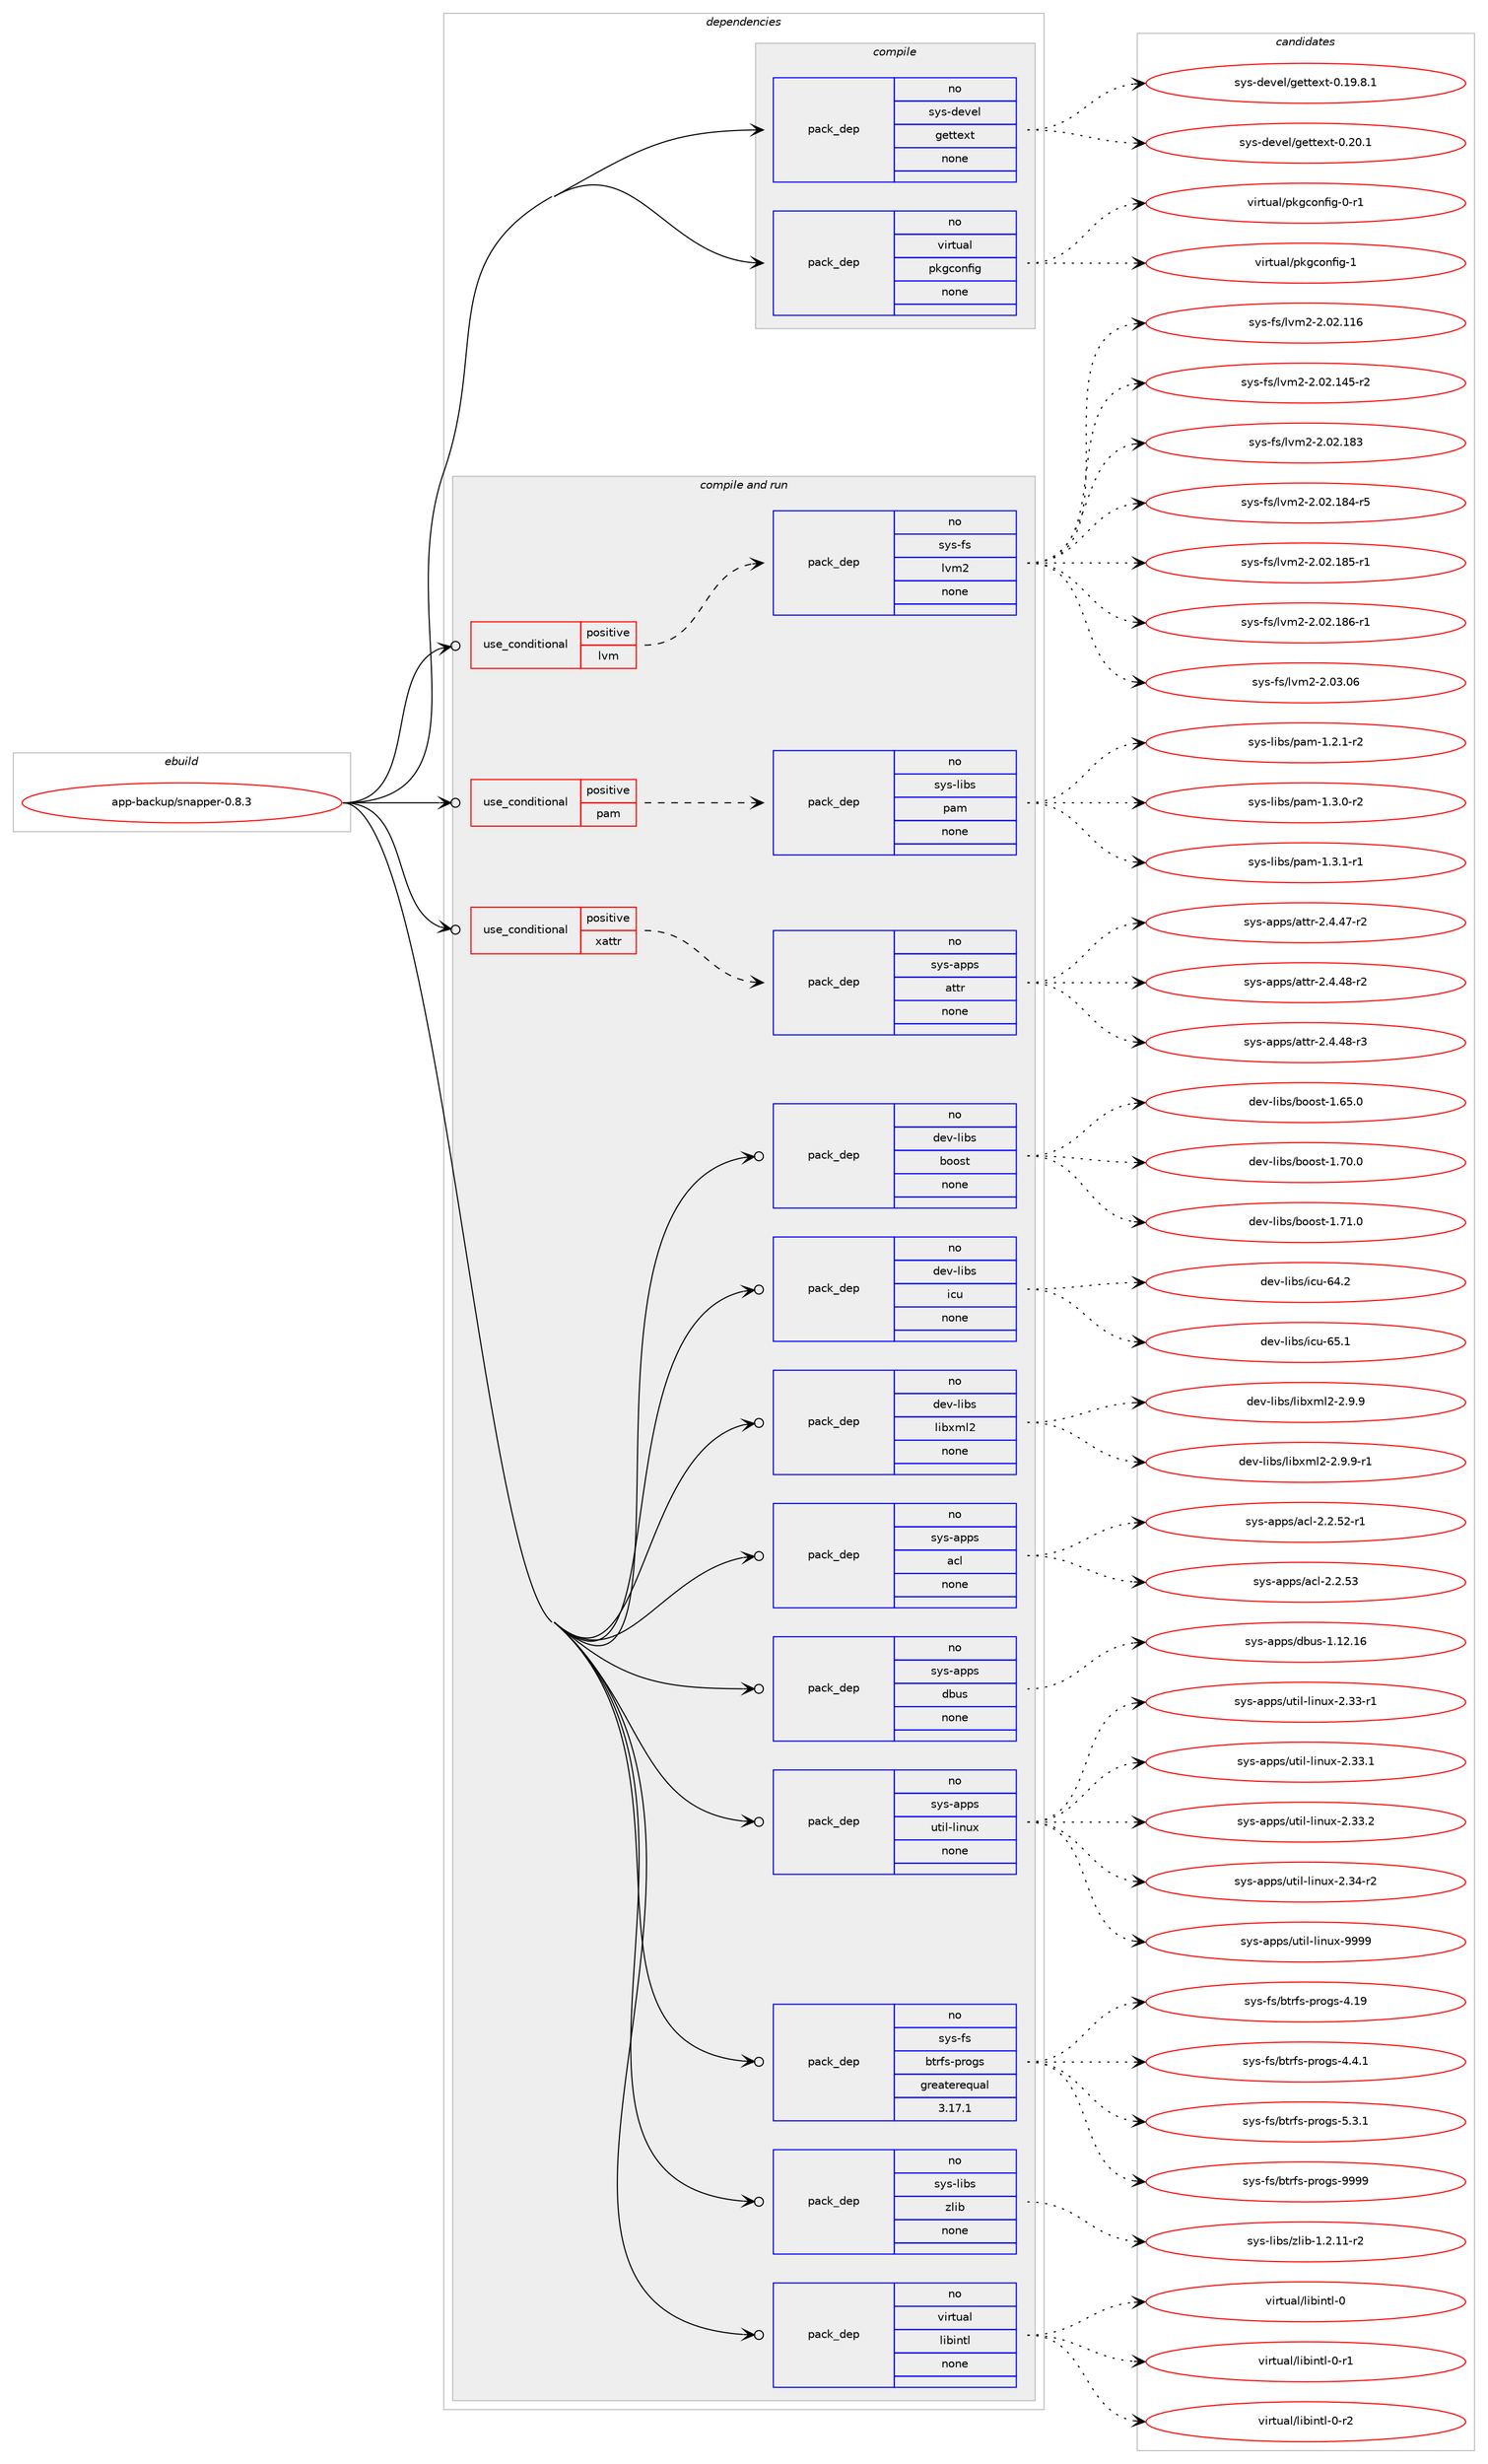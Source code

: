 digraph prolog {

# *************
# Graph options
# *************

newrank=true;
concentrate=true;
compound=true;
graph [rankdir=LR,fontname=Helvetica,fontsize=10,ranksep=1.5];#, ranksep=2.5, nodesep=0.2];
edge  [arrowhead=vee];
node  [fontname=Helvetica,fontsize=10];

# **********
# The ebuild
# **********

subgraph cluster_leftcol {
color=gray;
rank=same;
label=<<i>ebuild</i>>;
id [label="app-backup/snapper-0.8.3", color=red, width=4, href="../app-backup/snapper-0.8.3.svg"];
}

# ****************
# The dependencies
# ****************

subgraph cluster_midcol {
color=gray;
label=<<i>dependencies</i>>;
subgraph cluster_compile {
fillcolor="#eeeeee";
style=filled;
label=<<i>compile</i>>;
subgraph pack353163 {
dependency475212 [label=<<TABLE BORDER="0" CELLBORDER="1" CELLSPACING="0" CELLPADDING="4" WIDTH="220"><TR><TD ROWSPAN="6" CELLPADDING="30">pack_dep</TD></TR><TR><TD WIDTH="110">no</TD></TR><TR><TD>sys-devel</TD></TR><TR><TD>gettext</TD></TR><TR><TD>none</TD></TR><TR><TD></TD></TR></TABLE>>, shape=none, color=blue];
}
id:e -> dependency475212:w [weight=20,style="solid",arrowhead="vee"];
subgraph pack353164 {
dependency475213 [label=<<TABLE BORDER="0" CELLBORDER="1" CELLSPACING="0" CELLPADDING="4" WIDTH="220"><TR><TD ROWSPAN="6" CELLPADDING="30">pack_dep</TD></TR><TR><TD WIDTH="110">no</TD></TR><TR><TD>virtual</TD></TR><TR><TD>pkgconfig</TD></TR><TR><TD>none</TD></TR><TR><TD></TD></TR></TABLE>>, shape=none, color=blue];
}
id:e -> dependency475213:w [weight=20,style="solid",arrowhead="vee"];
}
subgraph cluster_compileandrun {
fillcolor="#eeeeee";
style=filled;
label=<<i>compile and run</i>>;
subgraph cond113422 {
dependency475214 [label=<<TABLE BORDER="0" CELLBORDER="1" CELLSPACING="0" CELLPADDING="4"><TR><TD ROWSPAN="3" CELLPADDING="10">use_conditional</TD></TR><TR><TD>positive</TD></TR><TR><TD>lvm</TD></TR></TABLE>>, shape=none, color=red];
subgraph pack353165 {
dependency475215 [label=<<TABLE BORDER="0" CELLBORDER="1" CELLSPACING="0" CELLPADDING="4" WIDTH="220"><TR><TD ROWSPAN="6" CELLPADDING="30">pack_dep</TD></TR><TR><TD WIDTH="110">no</TD></TR><TR><TD>sys-fs</TD></TR><TR><TD>lvm2</TD></TR><TR><TD>none</TD></TR><TR><TD></TD></TR></TABLE>>, shape=none, color=blue];
}
dependency475214:e -> dependency475215:w [weight=20,style="dashed",arrowhead="vee"];
}
id:e -> dependency475214:w [weight=20,style="solid",arrowhead="odotvee"];
subgraph cond113423 {
dependency475216 [label=<<TABLE BORDER="0" CELLBORDER="1" CELLSPACING="0" CELLPADDING="4"><TR><TD ROWSPAN="3" CELLPADDING="10">use_conditional</TD></TR><TR><TD>positive</TD></TR><TR><TD>pam</TD></TR></TABLE>>, shape=none, color=red];
subgraph pack353166 {
dependency475217 [label=<<TABLE BORDER="0" CELLBORDER="1" CELLSPACING="0" CELLPADDING="4" WIDTH="220"><TR><TD ROWSPAN="6" CELLPADDING="30">pack_dep</TD></TR><TR><TD WIDTH="110">no</TD></TR><TR><TD>sys-libs</TD></TR><TR><TD>pam</TD></TR><TR><TD>none</TD></TR><TR><TD></TD></TR></TABLE>>, shape=none, color=blue];
}
dependency475216:e -> dependency475217:w [weight=20,style="dashed",arrowhead="vee"];
}
id:e -> dependency475216:w [weight=20,style="solid",arrowhead="odotvee"];
subgraph cond113424 {
dependency475218 [label=<<TABLE BORDER="0" CELLBORDER="1" CELLSPACING="0" CELLPADDING="4"><TR><TD ROWSPAN="3" CELLPADDING="10">use_conditional</TD></TR><TR><TD>positive</TD></TR><TR><TD>xattr</TD></TR></TABLE>>, shape=none, color=red];
subgraph pack353167 {
dependency475219 [label=<<TABLE BORDER="0" CELLBORDER="1" CELLSPACING="0" CELLPADDING="4" WIDTH="220"><TR><TD ROWSPAN="6" CELLPADDING="30">pack_dep</TD></TR><TR><TD WIDTH="110">no</TD></TR><TR><TD>sys-apps</TD></TR><TR><TD>attr</TD></TR><TR><TD>none</TD></TR><TR><TD></TD></TR></TABLE>>, shape=none, color=blue];
}
dependency475218:e -> dependency475219:w [weight=20,style="dashed",arrowhead="vee"];
}
id:e -> dependency475218:w [weight=20,style="solid",arrowhead="odotvee"];
subgraph pack353168 {
dependency475220 [label=<<TABLE BORDER="0" CELLBORDER="1" CELLSPACING="0" CELLPADDING="4" WIDTH="220"><TR><TD ROWSPAN="6" CELLPADDING="30">pack_dep</TD></TR><TR><TD WIDTH="110">no</TD></TR><TR><TD>dev-libs</TD></TR><TR><TD>boost</TD></TR><TR><TD>none</TD></TR><TR><TD></TD></TR></TABLE>>, shape=none, color=blue];
}
id:e -> dependency475220:w [weight=20,style="solid",arrowhead="odotvee"];
subgraph pack353169 {
dependency475221 [label=<<TABLE BORDER="0" CELLBORDER="1" CELLSPACING="0" CELLPADDING="4" WIDTH="220"><TR><TD ROWSPAN="6" CELLPADDING="30">pack_dep</TD></TR><TR><TD WIDTH="110">no</TD></TR><TR><TD>dev-libs</TD></TR><TR><TD>icu</TD></TR><TR><TD>none</TD></TR><TR><TD></TD></TR></TABLE>>, shape=none, color=blue];
}
id:e -> dependency475221:w [weight=20,style="solid",arrowhead="odotvee"];
subgraph pack353170 {
dependency475222 [label=<<TABLE BORDER="0" CELLBORDER="1" CELLSPACING="0" CELLPADDING="4" WIDTH="220"><TR><TD ROWSPAN="6" CELLPADDING="30">pack_dep</TD></TR><TR><TD WIDTH="110">no</TD></TR><TR><TD>dev-libs</TD></TR><TR><TD>libxml2</TD></TR><TR><TD>none</TD></TR><TR><TD></TD></TR></TABLE>>, shape=none, color=blue];
}
id:e -> dependency475222:w [weight=20,style="solid",arrowhead="odotvee"];
subgraph pack353171 {
dependency475223 [label=<<TABLE BORDER="0" CELLBORDER="1" CELLSPACING="0" CELLPADDING="4" WIDTH="220"><TR><TD ROWSPAN="6" CELLPADDING="30">pack_dep</TD></TR><TR><TD WIDTH="110">no</TD></TR><TR><TD>sys-apps</TD></TR><TR><TD>acl</TD></TR><TR><TD>none</TD></TR><TR><TD></TD></TR></TABLE>>, shape=none, color=blue];
}
id:e -> dependency475223:w [weight=20,style="solid",arrowhead="odotvee"];
subgraph pack353172 {
dependency475224 [label=<<TABLE BORDER="0" CELLBORDER="1" CELLSPACING="0" CELLPADDING="4" WIDTH="220"><TR><TD ROWSPAN="6" CELLPADDING="30">pack_dep</TD></TR><TR><TD WIDTH="110">no</TD></TR><TR><TD>sys-apps</TD></TR><TR><TD>dbus</TD></TR><TR><TD>none</TD></TR><TR><TD></TD></TR></TABLE>>, shape=none, color=blue];
}
id:e -> dependency475224:w [weight=20,style="solid",arrowhead="odotvee"];
subgraph pack353173 {
dependency475225 [label=<<TABLE BORDER="0" CELLBORDER="1" CELLSPACING="0" CELLPADDING="4" WIDTH="220"><TR><TD ROWSPAN="6" CELLPADDING="30">pack_dep</TD></TR><TR><TD WIDTH="110">no</TD></TR><TR><TD>sys-apps</TD></TR><TR><TD>util-linux</TD></TR><TR><TD>none</TD></TR><TR><TD></TD></TR></TABLE>>, shape=none, color=blue];
}
id:e -> dependency475225:w [weight=20,style="solid",arrowhead="odotvee"];
subgraph pack353174 {
dependency475226 [label=<<TABLE BORDER="0" CELLBORDER="1" CELLSPACING="0" CELLPADDING="4" WIDTH="220"><TR><TD ROWSPAN="6" CELLPADDING="30">pack_dep</TD></TR><TR><TD WIDTH="110">no</TD></TR><TR><TD>sys-fs</TD></TR><TR><TD>btrfs-progs</TD></TR><TR><TD>greaterequal</TD></TR><TR><TD>3.17.1</TD></TR></TABLE>>, shape=none, color=blue];
}
id:e -> dependency475226:w [weight=20,style="solid",arrowhead="odotvee"];
subgraph pack353175 {
dependency475227 [label=<<TABLE BORDER="0" CELLBORDER="1" CELLSPACING="0" CELLPADDING="4" WIDTH="220"><TR><TD ROWSPAN="6" CELLPADDING="30">pack_dep</TD></TR><TR><TD WIDTH="110">no</TD></TR><TR><TD>sys-libs</TD></TR><TR><TD>zlib</TD></TR><TR><TD>none</TD></TR><TR><TD></TD></TR></TABLE>>, shape=none, color=blue];
}
id:e -> dependency475227:w [weight=20,style="solid",arrowhead="odotvee"];
subgraph pack353176 {
dependency475228 [label=<<TABLE BORDER="0" CELLBORDER="1" CELLSPACING="0" CELLPADDING="4" WIDTH="220"><TR><TD ROWSPAN="6" CELLPADDING="30">pack_dep</TD></TR><TR><TD WIDTH="110">no</TD></TR><TR><TD>virtual</TD></TR><TR><TD>libintl</TD></TR><TR><TD>none</TD></TR><TR><TD></TD></TR></TABLE>>, shape=none, color=blue];
}
id:e -> dependency475228:w [weight=20,style="solid",arrowhead="odotvee"];
}
subgraph cluster_run {
fillcolor="#eeeeee";
style=filled;
label=<<i>run</i>>;
}
}

# **************
# The candidates
# **************

subgraph cluster_choices {
rank=same;
color=gray;
label=<<i>candidates</i>>;

subgraph choice353163 {
color=black;
nodesep=1;
choice1151211154510010111810110847103101116116101120116454846495746564649 [label="sys-devel/gettext-0.19.8.1", color=red, width=4,href="../sys-devel/gettext-0.19.8.1.svg"];
choice115121115451001011181011084710310111611610112011645484650484649 [label="sys-devel/gettext-0.20.1", color=red, width=4,href="../sys-devel/gettext-0.20.1.svg"];
dependency475212:e -> choice1151211154510010111810110847103101116116101120116454846495746564649:w [style=dotted,weight="100"];
dependency475212:e -> choice115121115451001011181011084710310111611610112011645484650484649:w [style=dotted,weight="100"];
}
subgraph choice353164 {
color=black;
nodesep=1;
choice11810511411611797108471121071039911111010210510345484511449 [label="virtual/pkgconfig-0-r1", color=red, width=4,href="../virtual/pkgconfig-0-r1.svg"];
choice1181051141161179710847112107103991111101021051034549 [label="virtual/pkgconfig-1", color=red, width=4,href="../virtual/pkgconfig-1.svg"];
dependency475213:e -> choice11810511411611797108471121071039911111010210510345484511449:w [style=dotted,weight="100"];
dependency475213:e -> choice1181051141161179710847112107103991111101021051034549:w [style=dotted,weight="100"];
}
subgraph choice353165 {
color=black;
nodesep=1;
choice115121115451021154710811810950455046485046494954 [label="sys-fs/lvm2-2.02.116", color=red, width=4,href="../sys-fs/lvm2-2.02.116.svg"];
choice1151211154510211547108118109504550464850464952534511450 [label="sys-fs/lvm2-2.02.145-r2", color=red, width=4,href="../sys-fs/lvm2-2.02.145-r2.svg"];
choice115121115451021154710811810950455046485046495651 [label="sys-fs/lvm2-2.02.183", color=red, width=4,href="../sys-fs/lvm2-2.02.183.svg"];
choice1151211154510211547108118109504550464850464956524511453 [label="sys-fs/lvm2-2.02.184-r5", color=red, width=4,href="../sys-fs/lvm2-2.02.184-r5.svg"];
choice1151211154510211547108118109504550464850464956534511449 [label="sys-fs/lvm2-2.02.185-r1", color=red, width=4,href="../sys-fs/lvm2-2.02.185-r1.svg"];
choice1151211154510211547108118109504550464850464956544511449 [label="sys-fs/lvm2-2.02.186-r1", color=red, width=4,href="../sys-fs/lvm2-2.02.186-r1.svg"];
choice1151211154510211547108118109504550464851464854 [label="sys-fs/lvm2-2.03.06", color=red, width=4,href="../sys-fs/lvm2-2.03.06.svg"];
dependency475215:e -> choice115121115451021154710811810950455046485046494954:w [style=dotted,weight="100"];
dependency475215:e -> choice1151211154510211547108118109504550464850464952534511450:w [style=dotted,weight="100"];
dependency475215:e -> choice115121115451021154710811810950455046485046495651:w [style=dotted,weight="100"];
dependency475215:e -> choice1151211154510211547108118109504550464850464956524511453:w [style=dotted,weight="100"];
dependency475215:e -> choice1151211154510211547108118109504550464850464956534511449:w [style=dotted,weight="100"];
dependency475215:e -> choice1151211154510211547108118109504550464850464956544511449:w [style=dotted,weight="100"];
dependency475215:e -> choice1151211154510211547108118109504550464851464854:w [style=dotted,weight="100"];
}
subgraph choice353166 {
color=black;
nodesep=1;
choice115121115451081059811547112971094549465046494511450 [label="sys-libs/pam-1.2.1-r2", color=red, width=4,href="../sys-libs/pam-1.2.1-r2.svg"];
choice115121115451081059811547112971094549465146484511450 [label="sys-libs/pam-1.3.0-r2", color=red, width=4,href="../sys-libs/pam-1.3.0-r2.svg"];
choice115121115451081059811547112971094549465146494511449 [label="sys-libs/pam-1.3.1-r1", color=red, width=4,href="../sys-libs/pam-1.3.1-r1.svg"];
dependency475217:e -> choice115121115451081059811547112971094549465046494511450:w [style=dotted,weight="100"];
dependency475217:e -> choice115121115451081059811547112971094549465146484511450:w [style=dotted,weight="100"];
dependency475217:e -> choice115121115451081059811547112971094549465146494511449:w [style=dotted,weight="100"];
}
subgraph choice353167 {
color=black;
nodesep=1;
choice11512111545971121121154797116116114455046524652554511450 [label="sys-apps/attr-2.4.47-r2", color=red, width=4,href="../sys-apps/attr-2.4.47-r2.svg"];
choice11512111545971121121154797116116114455046524652564511450 [label="sys-apps/attr-2.4.48-r2", color=red, width=4,href="../sys-apps/attr-2.4.48-r2.svg"];
choice11512111545971121121154797116116114455046524652564511451 [label="sys-apps/attr-2.4.48-r3", color=red, width=4,href="../sys-apps/attr-2.4.48-r3.svg"];
dependency475219:e -> choice11512111545971121121154797116116114455046524652554511450:w [style=dotted,weight="100"];
dependency475219:e -> choice11512111545971121121154797116116114455046524652564511450:w [style=dotted,weight="100"];
dependency475219:e -> choice11512111545971121121154797116116114455046524652564511451:w [style=dotted,weight="100"];
}
subgraph choice353168 {
color=black;
nodesep=1;
choice1001011184510810598115479811111111511645494654534648 [label="dev-libs/boost-1.65.0", color=red, width=4,href="../dev-libs/boost-1.65.0.svg"];
choice1001011184510810598115479811111111511645494655484648 [label="dev-libs/boost-1.70.0", color=red, width=4,href="../dev-libs/boost-1.70.0.svg"];
choice1001011184510810598115479811111111511645494655494648 [label="dev-libs/boost-1.71.0", color=red, width=4,href="../dev-libs/boost-1.71.0.svg"];
dependency475220:e -> choice1001011184510810598115479811111111511645494654534648:w [style=dotted,weight="100"];
dependency475220:e -> choice1001011184510810598115479811111111511645494655484648:w [style=dotted,weight="100"];
dependency475220:e -> choice1001011184510810598115479811111111511645494655494648:w [style=dotted,weight="100"];
}
subgraph choice353169 {
color=black;
nodesep=1;
choice100101118451081059811547105991174554524650 [label="dev-libs/icu-64.2", color=red, width=4,href="../dev-libs/icu-64.2.svg"];
choice100101118451081059811547105991174554534649 [label="dev-libs/icu-65.1", color=red, width=4,href="../dev-libs/icu-65.1.svg"];
dependency475221:e -> choice100101118451081059811547105991174554524650:w [style=dotted,weight="100"];
dependency475221:e -> choice100101118451081059811547105991174554534649:w [style=dotted,weight="100"];
}
subgraph choice353170 {
color=black;
nodesep=1;
choice1001011184510810598115471081059812010910850455046574657 [label="dev-libs/libxml2-2.9.9", color=red, width=4,href="../dev-libs/libxml2-2.9.9.svg"];
choice10010111845108105981154710810598120109108504550465746574511449 [label="dev-libs/libxml2-2.9.9-r1", color=red, width=4,href="../dev-libs/libxml2-2.9.9-r1.svg"];
dependency475222:e -> choice1001011184510810598115471081059812010910850455046574657:w [style=dotted,weight="100"];
dependency475222:e -> choice10010111845108105981154710810598120109108504550465746574511449:w [style=dotted,weight="100"];
}
subgraph choice353171 {
color=black;
nodesep=1;
choice1151211154597112112115479799108455046504653504511449 [label="sys-apps/acl-2.2.52-r1", color=red, width=4,href="../sys-apps/acl-2.2.52-r1.svg"];
choice115121115459711211211547979910845504650465351 [label="sys-apps/acl-2.2.53", color=red, width=4,href="../sys-apps/acl-2.2.53.svg"];
dependency475223:e -> choice1151211154597112112115479799108455046504653504511449:w [style=dotted,weight="100"];
dependency475223:e -> choice115121115459711211211547979910845504650465351:w [style=dotted,weight="100"];
}
subgraph choice353172 {
color=black;
nodesep=1;
choice115121115459711211211547100981171154549464950464954 [label="sys-apps/dbus-1.12.16", color=red, width=4,href="../sys-apps/dbus-1.12.16.svg"];
dependency475224:e -> choice115121115459711211211547100981171154549464950464954:w [style=dotted,weight="100"];
}
subgraph choice353173 {
color=black;
nodesep=1;
choice1151211154597112112115471171161051084510810511011712045504651514511449 [label="sys-apps/util-linux-2.33-r1", color=red, width=4,href="../sys-apps/util-linux-2.33-r1.svg"];
choice1151211154597112112115471171161051084510810511011712045504651514649 [label="sys-apps/util-linux-2.33.1", color=red, width=4,href="../sys-apps/util-linux-2.33.1.svg"];
choice1151211154597112112115471171161051084510810511011712045504651514650 [label="sys-apps/util-linux-2.33.2", color=red, width=4,href="../sys-apps/util-linux-2.33.2.svg"];
choice1151211154597112112115471171161051084510810511011712045504651524511450 [label="sys-apps/util-linux-2.34-r2", color=red, width=4,href="../sys-apps/util-linux-2.34-r2.svg"];
choice115121115459711211211547117116105108451081051101171204557575757 [label="sys-apps/util-linux-9999", color=red, width=4,href="../sys-apps/util-linux-9999.svg"];
dependency475225:e -> choice1151211154597112112115471171161051084510810511011712045504651514511449:w [style=dotted,weight="100"];
dependency475225:e -> choice1151211154597112112115471171161051084510810511011712045504651514649:w [style=dotted,weight="100"];
dependency475225:e -> choice1151211154597112112115471171161051084510810511011712045504651514650:w [style=dotted,weight="100"];
dependency475225:e -> choice1151211154597112112115471171161051084510810511011712045504651524511450:w [style=dotted,weight="100"];
dependency475225:e -> choice115121115459711211211547117116105108451081051101171204557575757:w [style=dotted,weight="100"];
}
subgraph choice353174 {
color=black;
nodesep=1;
choice115121115451021154798116114102115451121141111031154552464957 [label="sys-fs/btrfs-progs-4.19", color=red, width=4,href="../sys-fs/btrfs-progs-4.19.svg"];
choice11512111545102115479811611410211545112114111103115455246524649 [label="sys-fs/btrfs-progs-4.4.1", color=red, width=4,href="../sys-fs/btrfs-progs-4.4.1.svg"];
choice11512111545102115479811611410211545112114111103115455346514649 [label="sys-fs/btrfs-progs-5.3.1", color=red, width=4,href="../sys-fs/btrfs-progs-5.3.1.svg"];
choice115121115451021154798116114102115451121141111031154557575757 [label="sys-fs/btrfs-progs-9999", color=red, width=4,href="../sys-fs/btrfs-progs-9999.svg"];
dependency475226:e -> choice115121115451021154798116114102115451121141111031154552464957:w [style=dotted,weight="100"];
dependency475226:e -> choice11512111545102115479811611410211545112114111103115455246524649:w [style=dotted,weight="100"];
dependency475226:e -> choice11512111545102115479811611410211545112114111103115455346514649:w [style=dotted,weight="100"];
dependency475226:e -> choice115121115451021154798116114102115451121141111031154557575757:w [style=dotted,weight="100"];
}
subgraph choice353175 {
color=black;
nodesep=1;
choice11512111545108105981154712210810598454946504649494511450 [label="sys-libs/zlib-1.2.11-r2", color=red, width=4,href="../sys-libs/zlib-1.2.11-r2.svg"];
dependency475227:e -> choice11512111545108105981154712210810598454946504649494511450:w [style=dotted,weight="100"];
}
subgraph choice353176 {
color=black;
nodesep=1;
choice1181051141161179710847108105981051101161084548 [label="virtual/libintl-0", color=red, width=4,href="../virtual/libintl-0.svg"];
choice11810511411611797108471081059810511011610845484511449 [label="virtual/libintl-0-r1", color=red, width=4,href="../virtual/libintl-0-r1.svg"];
choice11810511411611797108471081059810511011610845484511450 [label="virtual/libintl-0-r2", color=red, width=4,href="../virtual/libintl-0-r2.svg"];
dependency475228:e -> choice1181051141161179710847108105981051101161084548:w [style=dotted,weight="100"];
dependency475228:e -> choice11810511411611797108471081059810511011610845484511449:w [style=dotted,weight="100"];
dependency475228:e -> choice11810511411611797108471081059810511011610845484511450:w [style=dotted,weight="100"];
}
}

}
